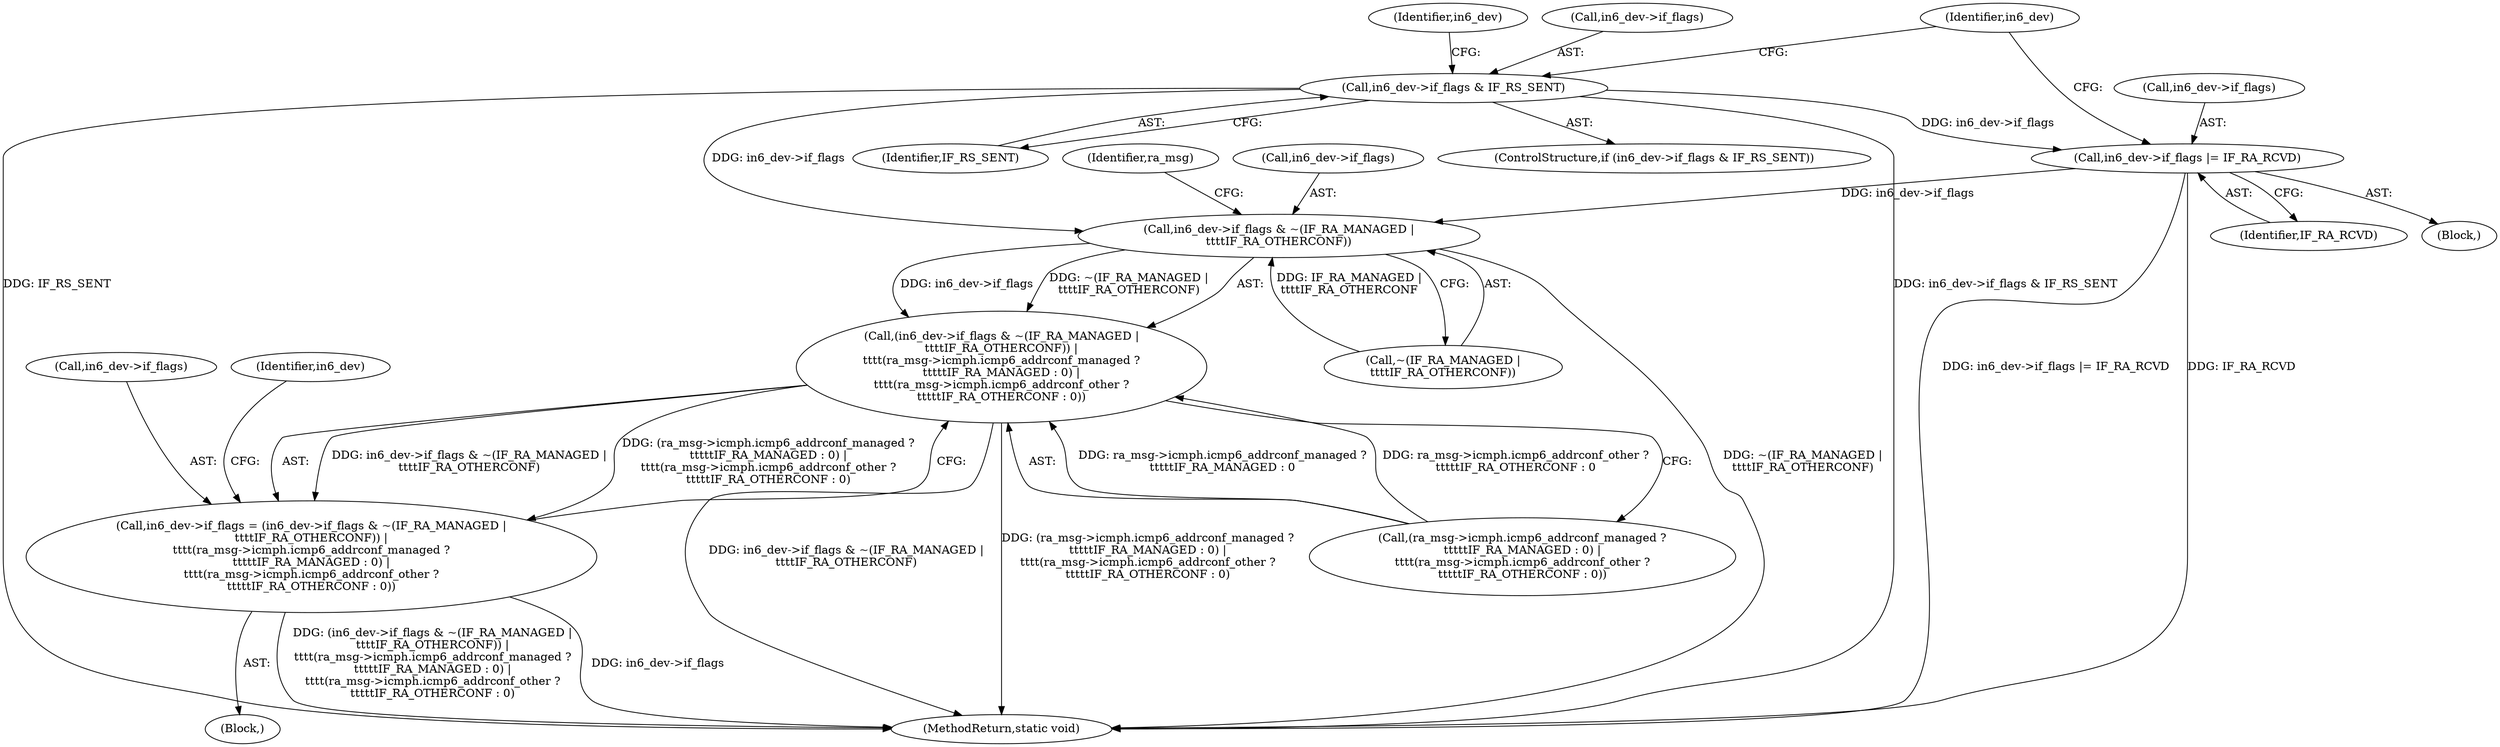 digraph "0_linux_6fd99094de2b83d1d4c8457f2c83483b2828e75a@pointer" {
"1000271" [label="(Call,in6_dev->if_flags & IF_RS_SENT)"];
"1000277" [label="(Call,in6_dev->if_flags |= IF_RA_RCVD)"];
"1000287" [label="(Call,in6_dev->if_flags & ~(IF_RA_MANAGED |\n\t\t\t\tIF_RA_OTHERCONF))"];
"1000286" [label="(Call,(in6_dev->if_flags & ~(IF_RA_MANAGED |\n\t\t\t\tIF_RA_OTHERCONF)) |\n\t\t\t\t(ra_msg->icmph.icmp6_addrconf_managed ?\n\t\t\t\t\tIF_RA_MANAGED : 0) |\n\t\t\t\t(ra_msg->icmph.icmp6_addrconf_other ?\n\t\t\t\t\tIF_RA_OTHERCONF : 0))"];
"1000282" [label="(Call,in6_dev->if_flags = (in6_dev->if_flags & ~(IF_RA_MANAGED |\n\t\t\t\tIF_RA_OTHERCONF)) |\n\t\t\t\t(ra_msg->icmph.icmp6_addrconf_managed ?\n\t\t\t\t\tIF_RA_MANAGED : 0) |\n\t\t\t\t(ra_msg->icmph.icmp6_addrconf_other ?\n\t\t\t\t\tIF_RA_OTHERCONF : 0))"];
"1000277" [label="(Call,in6_dev->if_flags |= IF_RA_RCVD)"];
"1000283" [label="(Call,in6_dev->if_flags)"];
"1000279" [label="(Identifier,in6_dev)"];
"1000291" [label="(Call,~(IF_RA_MANAGED |\n\t\t\t\tIF_RA_OTHERCONF))"];
"1000299" [label="(Identifier,ra_msg)"];
"1000278" [label="(Call,in6_dev->if_flags)"];
"1000288" [label="(Call,in6_dev->if_flags)"];
"1000295" [label="(Call,(ra_msg->icmph.icmp6_addrconf_managed ?\n\t\t\t\t\tIF_RA_MANAGED : 0) |\n\t\t\t\t(ra_msg->icmph.icmp6_addrconf_other ?\n\t\t\t\t\tIF_RA_OTHERCONF : 0))"];
"1000286" [label="(Call,(in6_dev->if_flags & ~(IF_RA_MANAGED |\n\t\t\t\tIF_RA_OTHERCONF)) |\n\t\t\t\t(ra_msg->icmph.icmp6_addrconf_managed ?\n\t\t\t\t\tIF_RA_MANAGED : 0) |\n\t\t\t\t(ra_msg->icmph.icmp6_addrconf_other ?\n\t\t\t\t\tIF_RA_OTHERCONF : 0))"];
"1000275" [label="(Identifier,IF_RS_SENT)"];
"1000270" [label="(ControlStructure,if (in6_dev->if_flags & IF_RS_SENT))"];
"1000284" [label="(Identifier,in6_dev)"];
"1000276" [label="(Block,)"];
"1001104" [label="(MethodReturn,static void)"];
"1000281" [label="(Identifier,IF_RA_RCVD)"];
"1000272" [label="(Call,in6_dev->if_flags)"];
"1000112" [label="(Block,)"];
"1000282" [label="(Call,in6_dev->if_flags = (in6_dev->if_flags & ~(IF_RA_MANAGED |\n\t\t\t\tIF_RA_OTHERCONF)) |\n\t\t\t\t(ra_msg->icmph.icmp6_addrconf_managed ?\n\t\t\t\t\tIF_RA_MANAGED : 0) |\n\t\t\t\t(ra_msg->icmph.icmp6_addrconf_other ?\n\t\t\t\t\tIF_RA_OTHERCONF : 0))"];
"1000287" [label="(Call,in6_dev->if_flags & ~(IF_RA_MANAGED |\n\t\t\t\tIF_RA_OTHERCONF))"];
"1000271" [label="(Call,in6_dev->if_flags & IF_RS_SENT)"];
"1000316" [label="(Identifier,in6_dev)"];
"1000271" -> "1000270"  [label="AST: "];
"1000271" -> "1000275"  [label="CFG: "];
"1000272" -> "1000271"  [label="AST: "];
"1000275" -> "1000271"  [label="AST: "];
"1000279" -> "1000271"  [label="CFG: "];
"1000284" -> "1000271"  [label="CFG: "];
"1000271" -> "1001104"  [label="DDG: IF_RS_SENT"];
"1000271" -> "1001104"  [label="DDG: in6_dev->if_flags & IF_RS_SENT"];
"1000271" -> "1000277"  [label="DDG: in6_dev->if_flags"];
"1000271" -> "1000287"  [label="DDG: in6_dev->if_flags"];
"1000277" -> "1000276"  [label="AST: "];
"1000277" -> "1000281"  [label="CFG: "];
"1000278" -> "1000277"  [label="AST: "];
"1000281" -> "1000277"  [label="AST: "];
"1000284" -> "1000277"  [label="CFG: "];
"1000277" -> "1001104"  [label="DDG: IF_RA_RCVD"];
"1000277" -> "1001104"  [label="DDG: in6_dev->if_flags |= IF_RA_RCVD"];
"1000277" -> "1000287"  [label="DDG: in6_dev->if_flags"];
"1000287" -> "1000286"  [label="AST: "];
"1000287" -> "1000291"  [label="CFG: "];
"1000288" -> "1000287"  [label="AST: "];
"1000291" -> "1000287"  [label="AST: "];
"1000299" -> "1000287"  [label="CFG: "];
"1000287" -> "1001104"  [label="DDG: ~(IF_RA_MANAGED |\n\t\t\t\tIF_RA_OTHERCONF)"];
"1000287" -> "1000286"  [label="DDG: in6_dev->if_flags"];
"1000287" -> "1000286"  [label="DDG: ~(IF_RA_MANAGED |\n\t\t\t\tIF_RA_OTHERCONF)"];
"1000291" -> "1000287"  [label="DDG: IF_RA_MANAGED |\n\t\t\t\tIF_RA_OTHERCONF"];
"1000286" -> "1000282"  [label="AST: "];
"1000286" -> "1000295"  [label="CFG: "];
"1000295" -> "1000286"  [label="AST: "];
"1000282" -> "1000286"  [label="CFG: "];
"1000286" -> "1001104"  [label="DDG: in6_dev->if_flags & ~(IF_RA_MANAGED |\n\t\t\t\tIF_RA_OTHERCONF)"];
"1000286" -> "1001104"  [label="DDG: (ra_msg->icmph.icmp6_addrconf_managed ?\n\t\t\t\t\tIF_RA_MANAGED : 0) |\n\t\t\t\t(ra_msg->icmph.icmp6_addrconf_other ?\n\t\t\t\t\tIF_RA_OTHERCONF : 0)"];
"1000286" -> "1000282"  [label="DDG: in6_dev->if_flags & ~(IF_RA_MANAGED |\n\t\t\t\tIF_RA_OTHERCONF)"];
"1000286" -> "1000282"  [label="DDG: (ra_msg->icmph.icmp6_addrconf_managed ?\n\t\t\t\t\tIF_RA_MANAGED : 0) |\n\t\t\t\t(ra_msg->icmph.icmp6_addrconf_other ?\n\t\t\t\t\tIF_RA_OTHERCONF : 0)"];
"1000295" -> "1000286"  [label="DDG: ra_msg->icmph.icmp6_addrconf_managed ?\n\t\t\t\t\tIF_RA_MANAGED : 0"];
"1000295" -> "1000286"  [label="DDG: ra_msg->icmph.icmp6_addrconf_other ?\n\t\t\t\t\tIF_RA_OTHERCONF : 0"];
"1000282" -> "1000112"  [label="AST: "];
"1000283" -> "1000282"  [label="AST: "];
"1000316" -> "1000282"  [label="CFG: "];
"1000282" -> "1001104"  [label="DDG: (in6_dev->if_flags & ~(IF_RA_MANAGED |\n\t\t\t\tIF_RA_OTHERCONF)) |\n\t\t\t\t(ra_msg->icmph.icmp6_addrconf_managed ?\n\t\t\t\t\tIF_RA_MANAGED : 0) |\n\t\t\t\t(ra_msg->icmph.icmp6_addrconf_other ?\n\t\t\t\t\tIF_RA_OTHERCONF : 0)"];
"1000282" -> "1001104"  [label="DDG: in6_dev->if_flags"];
}
